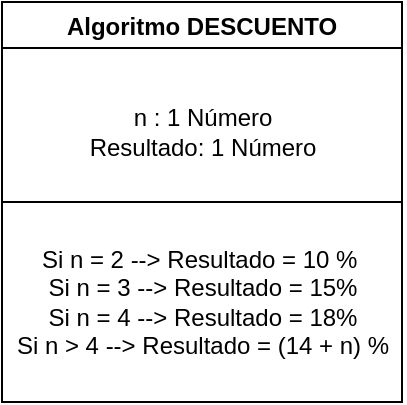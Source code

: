 <mxfile>
    <diagram id="Y4CJQcHBz6rpOZogwPN7" name="Página-1">
        <mxGraphModel dx="674" dy="396" grid="1" gridSize="10" guides="1" tooltips="1" connect="1" arrows="1" fold="1" page="1" pageScale="1" pageWidth="827" pageHeight="1169" math="0" shadow="0">
            <root>
                <mxCell id="0"/>
                <mxCell id="1" parent="0"/>
                <mxCell id="3" value="Algoritmo DESCUENTO" style="swimlane;" vertex="1" parent="1">
                    <mxGeometry x="320" y="290" width="200" height="200" as="geometry"/>
                </mxCell>
                <mxCell id="4" value="n : 1 Número&lt;br&gt;Resultado: 1 Número" style="text;html=1;align=center;verticalAlign=middle;resizable=0;points=[];autosize=1;strokeColor=none;fillColor=none;" vertex="1" parent="3">
                    <mxGeometry x="35" y="50" width="130" height="30" as="geometry"/>
                </mxCell>
                <mxCell id="6" value="Si n = 2 --&amp;gt; Resultado = 10 %&amp;nbsp;&lt;br&gt;Si n = 3 --&amp;gt; Resultado = 15%&lt;br&gt;Si n = 4 --&amp;gt; Resultado = 18%&lt;br&gt;Si n &amp;gt; 4 --&amp;gt; Resultado = (14 + n) %" style="text;html=1;align=center;verticalAlign=middle;resizable=0;points=[];autosize=1;strokeColor=none;fillColor=none;" vertex="1" parent="3">
                    <mxGeometry y="120" width="200" height="60" as="geometry"/>
                </mxCell>
                <mxCell id="5" value="" style="endArrow=none;html=1;exitX=0;exitY=0.5;exitDx=0;exitDy=0;entryX=1;entryY=0.5;entryDx=0;entryDy=0;" edge="1" parent="1" source="3" target="3">
                    <mxGeometry width="50" height="50" relative="1" as="geometry">
                        <mxPoint x="390" y="390" as="sourcePoint"/>
                        <mxPoint x="440" y="340" as="targetPoint"/>
                    </mxGeometry>
                </mxCell>
            </root>
        </mxGraphModel>
    </diagram>
</mxfile>